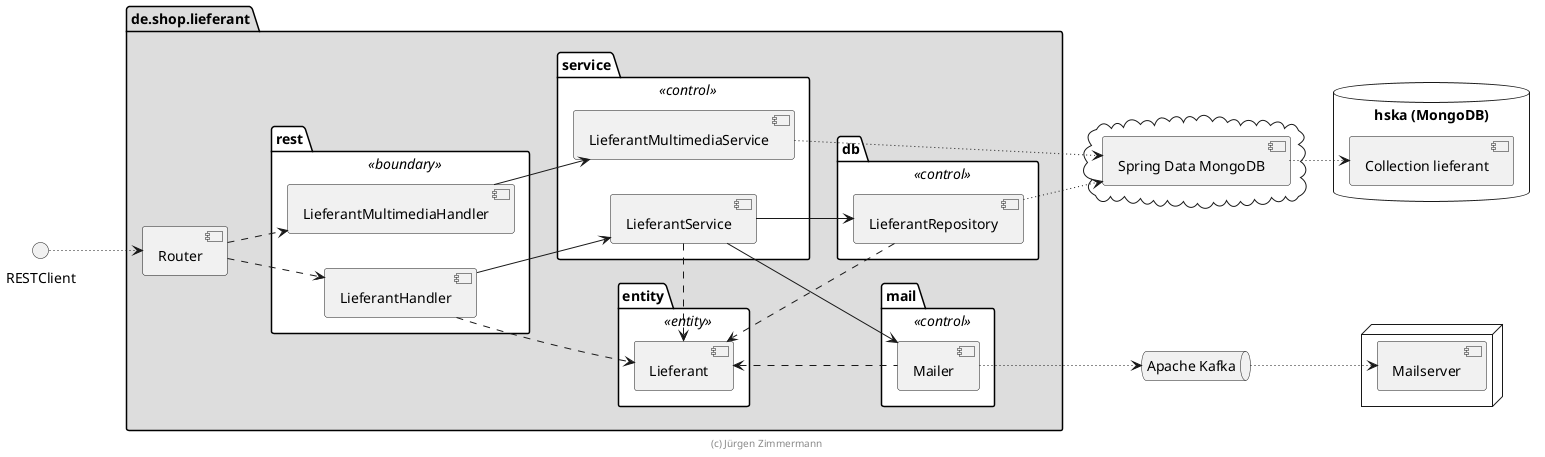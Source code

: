 @startuml

skinparam componentStyle uml2

left to right direction

package de.shop.lieferant #DDDDDD {
    [Router]

    package rest <<boundary>> #FFFFFF {
        [LieferantHandler]
        [LieferantMultimediaHandler]
    }

    package service <<control>> #FFFFFF {
        [LieferantService]
        [LieferantMultimediaService]
    }

    package db <<control>> #FFFFFF {
        [LieferantRepository]
    }

    package mail <<control>> #FFFFFF {
        [Mailer]
    }

    package entity <<entity>> #FFFFFF {
        [Lieferant]
    }
}

cloud {
    [Spring Data MongoDB]
}

database "hska (MongoDB)" {
    [Collection lieferant]
}

queue "Apache Kafka"

node {
    [Mailserver]
}

RESTClient ~~> [Router]
[Router] ..> [LieferantHandler]
[Router] ..> [LieferantMultimediaHandler]

[LieferantHandler] ..> [Lieferant]
[LieferantHandler] --> [LieferantService]
[LieferantMultimediaHandler] --> [LieferantMultimediaService]
[LieferantService] .up.> [Lieferant]

[LieferantService] --> [LieferantRepository]
[LieferantRepository] ..> [Lieferant]

[LieferantRepository] ~~> [Spring Data MongoDB]
[LieferantMultimediaService] ~~> [Spring Data MongoDB]
[Spring Data MongoDB] ~~> [Collection lieferant]

[LieferantService] --> [Mailer]
[Mailer] .up.> [Lieferant]
[Mailer] ~~> [Apache Kafka]
[Apache Kafka] ~~> [Mailserver]

' [hidden] fuer nicht-existierende Beziehungen als Workaround fuer das Layout
[LieferantHandler] -[hidden]-> [Lieferant]

footer (c) Jürgen Zimmermann

@enduml
